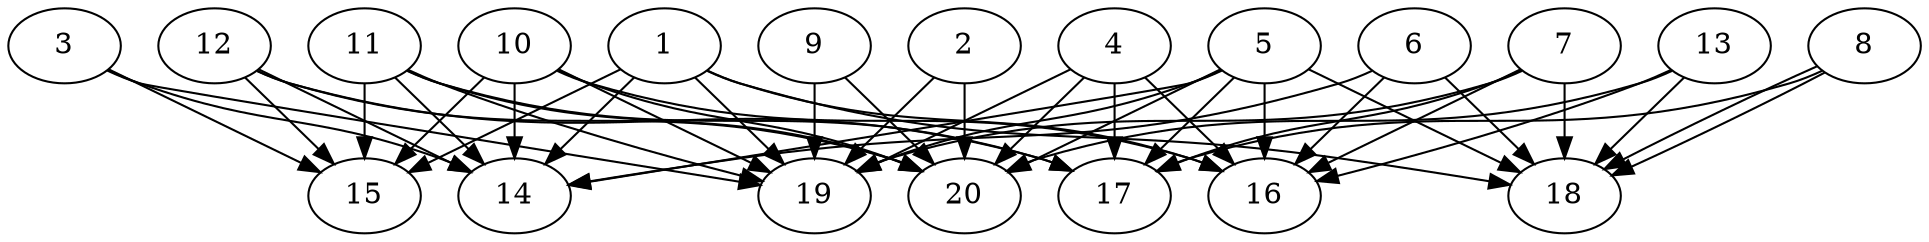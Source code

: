 // DAG automatically generated by daggen at Thu Oct  3 13:58:42 2019
// ./daggen --dot -n 20 --ccr 0.5 --fat 0.9 --regular 0.7 --density 0.7 --mindata 5242880 --maxdata 52428800 
digraph G {
  1 [size="61079552", alpha="0.04", expect_size="30539776"] 
  1 -> 14 [size ="30539776"]
  1 -> 15 [size ="30539776"]
  1 -> 16 [size ="30539776"]
  1 -> 18 [size ="30539776"]
  1 -> 19 [size ="30539776"]
  2 [size="12070912", alpha="0.17", expect_size="6035456"] 
  2 -> 19 [size ="6035456"]
  2 -> 20 [size ="6035456"]
  3 [size="83576832", alpha="0.08", expect_size="41788416"] 
  3 -> 14 [size ="41788416"]
  3 -> 15 [size ="41788416"]
  3 -> 19 [size ="41788416"]
  4 [size="46585856", alpha="0.07", expect_size="23292928"] 
  4 -> 16 [size ="23292928"]
  4 -> 17 [size ="23292928"]
  4 -> 19 [size ="23292928"]
  4 -> 20 [size ="23292928"]
  5 [size="41072640", alpha="0.07", expect_size="20536320"] 
  5 -> 14 [size ="20536320"]
  5 -> 16 [size ="20536320"]
  5 -> 17 [size ="20536320"]
  5 -> 18 [size ="20536320"]
  5 -> 19 [size ="20536320"]
  5 -> 20 [size ="20536320"]
  6 [size="56918016", alpha="0.19", expect_size="28459008"] 
  6 -> 14 [size ="28459008"]
  6 -> 16 [size ="28459008"]
  6 -> 18 [size ="28459008"]
  7 [size="26775552", alpha="0.10", expect_size="13387776"] 
  7 -> 16 [size ="13387776"]
  7 -> 17 [size ="13387776"]
  7 -> 18 [size ="13387776"]
  7 -> 19 [size ="13387776"]
  8 [size="29800448", alpha="0.08", expect_size="14900224"] 
  8 -> 17 [size ="14900224"]
  8 -> 18 [size ="14900224"]
  8 -> 18 [size ="14900224"]
  9 [size="73443328", alpha="0.00", expect_size="36721664"] 
  9 -> 19 [size ="36721664"]
  9 -> 20 [size ="36721664"]
  10 [size="40851456", alpha="0.09", expect_size="20425728"] 
  10 -> 14 [size ="20425728"]
  10 -> 15 [size ="20425728"]
  10 -> 16 [size ="20425728"]
  10 -> 19 [size ="20425728"]
  10 -> 20 [size ="20425728"]
  11 [size="33890304", alpha="0.10", expect_size="16945152"] 
  11 -> 14 [size ="16945152"]
  11 -> 15 [size ="16945152"]
  11 -> 17 [size ="16945152"]
  11 -> 19 [size ="16945152"]
  11 -> 20 [size ="16945152"]
  12 [size="52072448", alpha="0.02", expect_size="26036224"] 
  12 -> 14 [size ="26036224"]
  12 -> 15 [size ="26036224"]
  12 -> 17 [size ="26036224"]
  12 -> 20 [size ="26036224"]
  13 [size="36407296", alpha="0.09", expect_size="18203648"] 
  13 -> 16 [size ="18203648"]
  13 -> 18 [size ="18203648"]
  13 -> 20 [size ="18203648"]
  14 [size="72312832", alpha="0.13", expect_size="36156416"] 
  15 [size="11186176", alpha="0.19", expect_size="5593088"] 
  16 [size="46053376", alpha="0.12", expect_size="23026688"] 
  17 [size="39696384", alpha="0.02", expect_size="19848192"] 
  18 [size="88541184", alpha="0.14", expect_size="44270592"] 
  19 [size="33220608", alpha="0.01", expect_size="16610304"] 
  20 [size="34891776", alpha="0.11", expect_size="17445888"] 
}
